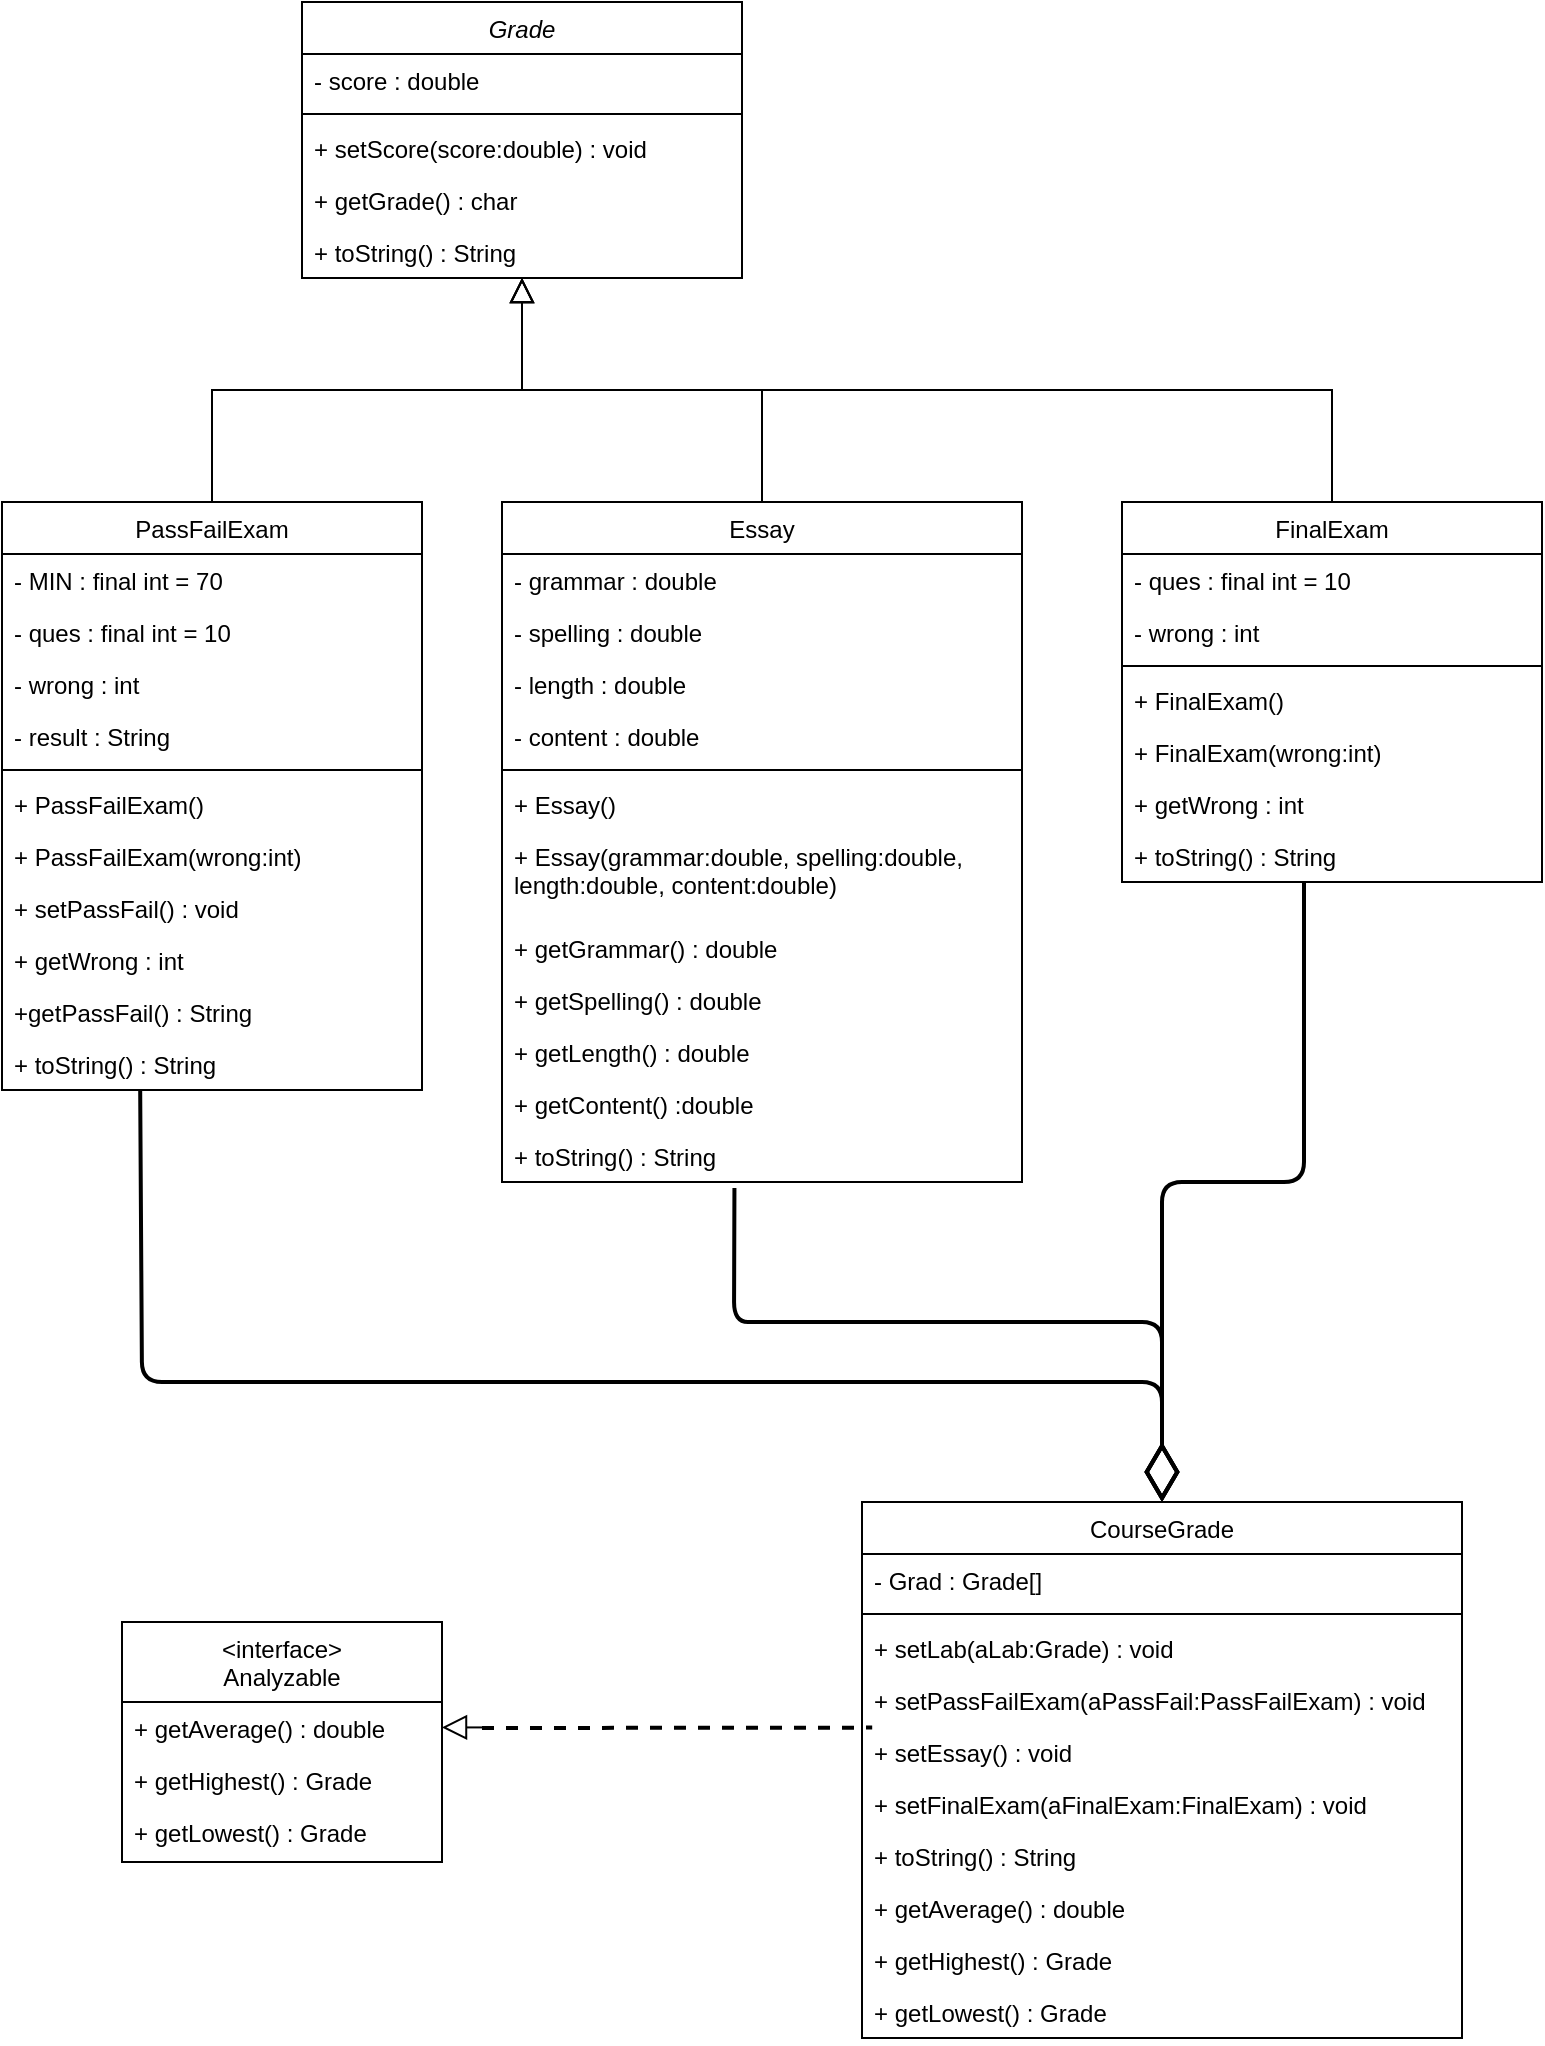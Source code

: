 <mxfile version="13.10.4" type="github">
  <diagram id="C5RBs43oDa-KdzZeNtuy" name="Page-1">
    <mxGraphModel dx="1038" dy="556" grid="1" gridSize="10" guides="1" tooltips="1" connect="1" arrows="1" fold="1" page="1" pageScale="1" pageWidth="827" pageHeight="1169" math="0" shadow="0">
      <root>
        <mxCell id="WIyWlLk6GJQsqaUBKTNV-0" />
        <mxCell id="WIyWlLk6GJQsqaUBKTNV-1" parent="WIyWlLk6GJQsqaUBKTNV-0" />
        <mxCell id="zkfFHV4jXpPFQw0GAbJ--0" value="Grade" style="swimlane;fontStyle=2;align=center;verticalAlign=top;childLayout=stackLayout;horizontal=1;startSize=26;horizontalStack=0;resizeParent=1;resizeLast=0;collapsible=1;marginBottom=0;rounded=0;shadow=0;strokeWidth=1;" parent="WIyWlLk6GJQsqaUBKTNV-1" vertex="1">
          <mxGeometry x="160" y="120" width="220" height="138" as="geometry">
            <mxRectangle x="230" y="140" width="160" height="26" as="alternateBounds" />
          </mxGeometry>
        </mxCell>
        <mxCell id="zkfFHV4jXpPFQw0GAbJ--1" value="- score : double" style="text;align=left;verticalAlign=top;spacingLeft=4;spacingRight=4;overflow=hidden;rotatable=0;points=[[0,0.5],[1,0.5]];portConstraint=eastwest;" parent="zkfFHV4jXpPFQw0GAbJ--0" vertex="1">
          <mxGeometry y="26" width="220" height="26" as="geometry" />
        </mxCell>
        <mxCell id="zkfFHV4jXpPFQw0GAbJ--4" value="" style="line;html=1;strokeWidth=1;align=left;verticalAlign=middle;spacingTop=-1;spacingLeft=3;spacingRight=3;rotatable=0;labelPosition=right;points=[];portConstraint=eastwest;" parent="zkfFHV4jXpPFQw0GAbJ--0" vertex="1">
          <mxGeometry y="52" width="220" height="8" as="geometry" />
        </mxCell>
        <mxCell id="zkfFHV4jXpPFQw0GAbJ--5" value="+ setScore(score:double) : void" style="text;align=left;verticalAlign=top;spacingLeft=4;spacingRight=4;overflow=hidden;rotatable=0;points=[[0,0.5],[1,0.5]];portConstraint=eastwest;" parent="zkfFHV4jXpPFQw0GAbJ--0" vertex="1">
          <mxGeometry y="60" width="220" height="26" as="geometry" />
        </mxCell>
        <mxCell id="3OuWSHBQy6UNHetllWMa-1" value="+ getGrade() : char" style="text;align=left;verticalAlign=top;spacingLeft=4;spacingRight=4;overflow=hidden;rotatable=0;points=[[0,0.5],[1,0.5]];portConstraint=eastwest;" parent="zkfFHV4jXpPFQw0GAbJ--0" vertex="1">
          <mxGeometry y="86" width="220" height="26" as="geometry" />
        </mxCell>
        <mxCell id="3OuWSHBQy6UNHetllWMa-2" value="+ toString() : String" style="text;align=left;verticalAlign=top;spacingLeft=4;spacingRight=4;overflow=hidden;rotatable=0;points=[[0,0.5],[1,0.5]];portConstraint=eastwest;" parent="zkfFHV4jXpPFQw0GAbJ--0" vertex="1">
          <mxGeometry y="112" width="220" height="26" as="geometry" />
        </mxCell>
        <mxCell id="zkfFHV4jXpPFQw0GAbJ--6" value="PassFailExam" style="swimlane;fontStyle=0;align=center;verticalAlign=top;childLayout=stackLayout;horizontal=1;startSize=26;horizontalStack=0;resizeParent=1;resizeLast=0;collapsible=1;marginBottom=0;rounded=0;shadow=0;strokeWidth=1;" parent="WIyWlLk6GJQsqaUBKTNV-1" vertex="1">
          <mxGeometry x="10" y="370" width="210" height="294" as="geometry">
            <mxRectangle x="130" y="380" width="160" height="26" as="alternateBounds" />
          </mxGeometry>
        </mxCell>
        <mxCell id="zkfFHV4jXpPFQw0GAbJ--7" value="- MIN : final int = 70" style="text;align=left;verticalAlign=top;spacingLeft=4;spacingRight=4;overflow=hidden;rotatable=0;points=[[0,0.5],[1,0.5]];portConstraint=eastwest;" parent="zkfFHV4jXpPFQw0GAbJ--6" vertex="1">
          <mxGeometry y="26" width="210" height="26" as="geometry" />
        </mxCell>
        <mxCell id="zkfFHV4jXpPFQw0GAbJ--8" value="- ques : final int = 10" style="text;align=left;verticalAlign=top;spacingLeft=4;spacingRight=4;overflow=hidden;rotatable=0;points=[[0,0.5],[1,0.5]];portConstraint=eastwest;rounded=0;shadow=0;html=0;" parent="zkfFHV4jXpPFQw0GAbJ--6" vertex="1">
          <mxGeometry y="52" width="210" height="26" as="geometry" />
        </mxCell>
        <mxCell id="3OuWSHBQy6UNHetllWMa-3" value="- wrong : int" style="text;align=left;verticalAlign=top;spacingLeft=4;spacingRight=4;overflow=hidden;rotatable=0;points=[[0,0.5],[1,0.5]];portConstraint=eastwest;" parent="zkfFHV4jXpPFQw0GAbJ--6" vertex="1">
          <mxGeometry y="78" width="210" height="26" as="geometry" />
        </mxCell>
        <mxCell id="3OuWSHBQy6UNHetllWMa-4" value="- result : String" style="text;align=left;verticalAlign=top;spacingLeft=4;spacingRight=4;overflow=hidden;rotatable=0;points=[[0,0.5],[1,0.5]];portConstraint=eastwest;rounded=0;shadow=0;html=0;" parent="zkfFHV4jXpPFQw0GAbJ--6" vertex="1">
          <mxGeometry y="104" width="210" height="26" as="geometry" />
        </mxCell>
        <mxCell id="zkfFHV4jXpPFQw0GAbJ--9" value="" style="line;html=1;strokeWidth=1;align=left;verticalAlign=middle;spacingTop=-1;spacingLeft=3;spacingRight=3;rotatable=0;labelPosition=right;points=[];portConstraint=eastwest;" parent="zkfFHV4jXpPFQw0GAbJ--6" vertex="1">
          <mxGeometry y="130" width="210" height="8" as="geometry" />
        </mxCell>
        <mxCell id="zkfFHV4jXpPFQw0GAbJ--11" value="+ PassFailExam()" style="text;align=left;verticalAlign=top;spacingLeft=4;spacingRight=4;overflow=hidden;rotatable=0;points=[[0,0.5],[1,0.5]];portConstraint=eastwest;" parent="zkfFHV4jXpPFQw0GAbJ--6" vertex="1">
          <mxGeometry y="138" width="210" height="26" as="geometry" />
        </mxCell>
        <mxCell id="3OuWSHBQy6UNHetllWMa-5" value="+ PassFailExam(wrong:int) " style="text;align=left;verticalAlign=top;spacingLeft=4;spacingRight=4;overflow=hidden;rotatable=0;points=[[0,0.5],[1,0.5]];portConstraint=eastwest;" parent="zkfFHV4jXpPFQw0GAbJ--6" vertex="1">
          <mxGeometry y="164" width="210" height="26" as="geometry" />
        </mxCell>
        <mxCell id="3OuWSHBQy6UNHetllWMa-6" value="+ setPassFail() : void" style="text;align=left;verticalAlign=top;spacingLeft=4;spacingRight=4;overflow=hidden;rotatable=0;points=[[0,0.5],[1,0.5]];portConstraint=eastwest;" parent="zkfFHV4jXpPFQw0GAbJ--6" vertex="1">
          <mxGeometry y="190" width="210" height="26" as="geometry" />
        </mxCell>
        <mxCell id="3OuWSHBQy6UNHetllWMa-7" value="+ getWrong : int" style="text;align=left;verticalAlign=top;spacingLeft=4;spacingRight=4;overflow=hidden;rotatable=0;points=[[0,0.5],[1,0.5]];portConstraint=eastwest;" parent="zkfFHV4jXpPFQw0GAbJ--6" vertex="1">
          <mxGeometry y="216" width="210" height="26" as="geometry" />
        </mxCell>
        <mxCell id="3OuWSHBQy6UNHetllWMa-8" value="+getPassFail() : String" style="text;align=left;verticalAlign=top;spacingLeft=4;spacingRight=4;overflow=hidden;rotatable=0;points=[[0,0.5],[1,0.5]];portConstraint=eastwest;" parent="zkfFHV4jXpPFQw0GAbJ--6" vertex="1">
          <mxGeometry y="242" width="210" height="26" as="geometry" />
        </mxCell>
        <mxCell id="3OuWSHBQy6UNHetllWMa-9" value="+ toString() : String" style="text;align=left;verticalAlign=top;spacingLeft=4;spacingRight=4;overflow=hidden;rotatable=0;points=[[0,0.5],[1,0.5]];portConstraint=eastwest;" parent="zkfFHV4jXpPFQw0GAbJ--6" vertex="1">
          <mxGeometry y="268" width="210" height="26" as="geometry" />
        </mxCell>
        <mxCell id="zkfFHV4jXpPFQw0GAbJ--12" value="" style="endArrow=block;endSize=10;endFill=0;shadow=0;strokeWidth=1;rounded=0;edgeStyle=elbowEdgeStyle;elbow=vertical;" parent="WIyWlLk6GJQsqaUBKTNV-1" source="zkfFHV4jXpPFQw0GAbJ--6" target="zkfFHV4jXpPFQw0GAbJ--0" edge="1">
          <mxGeometry width="160" relative="1" as="geometry">
            <mxPoint x="200" y="203" as="sourcePoint" />
            <mxPoint x="200" y="203" as="targetPoint" />
          </mxGeometry>
        </mxCell>
        <mxCell id="zkfFHV4jXpPFQw0GAbJ--13" value="Essay" style="swimlane;fontStyle=0;align=center;verticalAlign=top;childLayout=stackLayout;horizontal=1;startSize=26;horizontalStack=0;resizeParent=1;resizeLast=0;collapsible=1;marginBottom=0;rounded=0;shadow=0;strokeWidth=1;" parent="WIyWlLk6GJQsqaUBKTNV-1" vertex="1">
          <mxGeometry x="260" y="370" width="260" height="340" as="geometry">
            <mxRectangle x="340" y="380" width="170" height="26" as="alternateBounds" />
          </mxGeometry>
        </mxCell>
        <mxCell id="zkfFHV4jXpPFQw0GAbJ--14" value="- grammar : double" style="text;align=left;verticalAlign=top;spacingLeft=4;spacingRight=4;overflow=hidden;rotatable=0;points=[[0,0.5],[1,0.5]];portConstraint=eastwest;" parent="zkfFHV4jXpPFQw0GAbJ--13" vertex="1">
          <mxGeometry y="26" width="260" height="26" as="geometry" />
        </mxCell>
        <mxCell id="3OuWSHBQy6UNHetllWMa-10" value="- spelling : double" style="text;align=left;verticalAlign=top;spacingLeft=4;spacingRight=4;overflow=hidden;rotatable=0;points=[[0,0.5],[1,0.5]];portConstraint=eastwest;" parent="zkfFHV4jXpPFQw0GAbJ--13" vertex="1">
          <mxGeometry y="52" width="260" height="26" as="geometry" />
        </mxCell>
        <mxCell id="3OuWSHBQy6UNHetllWMa-11" value="- length : double" style="text;align=left;verticalAlign=top;spacingLeft=4;spacingRight=4;overflow=hidden;rotatable=0;points=[[0,0.5],[1,0.5]];portConstraint=eastwest;" parent="zkfFHV4jXpPFQw0GAbJ--13" vertex="1">
          <mxGeometry y="78" width="260" height="26" as="geometry" />
        </mxCell>
        <mxCell id="3OuWSHBQy6UNHetllWMa-12" value="- content : double" style="text;align=left;verticalAlign=top;spacingLeft=4;spacingRight=4;overflow=hidden;rotatable=0;points=[[0,0.5],[1,0.5]];portConstraint=eastwest;" parent="zkfFHV4jXpPFQw0GAbJ--13" vertex="1">
          <mxGeometry y="104" width="260" height="26" as="geometry" />
        </mxCell>
        <mxCell id="zkfFHV4jXpPFQw0GAbJ--15" value="" style="line;html=1;strokeWidth=1;align=left;verticalAlign=middle;spacingTop=-1;spacingLeft=3;spacingRight=3;rotatable=0;labelPosition=right;points=[];portConstraint=eastwest;" parent="zkfFHV4jXpPFQw0GAbJ--13" vertex="1">
          <mxGeometry y="130" width="260" height="8" as="geometry" />
        </mxCell>
        <mxCell id="3OuWSHBQy6UNHetllWMa-13" value="+ Essay() " style="text;align=left;verticalAlign=top;spacingLeft=4;spacingRight=4;overflow=hidden;rotatable=0;points=[[0,0.5],[1,0.5]];portConstraint=eastwest;" parent="zkfFHV4jXpPFQw0GAbJ--13" vertex="1">
          <mxGeometry y="138" width="260" height="26" as="geometry" />
        </mxCell>
        <mxCell id="3OuWSHBQy6UNHetllWMa-14" value="+ Essay(grammar:double, spelling:double,&#xa;length:double, content:double) " style="text;align=left;verticalAlign=top;spacingLeft=4;spacingRight=4;overflow=hidden;rotatable=0;points=[[0,0.5],[1,0.5]];portConstraint=eastwest;" parent="zkfFHV4jXpPFQw0GAbJ--13" vertex="1">
          <mxGeometry y="164" width="260" height="46" as="geometry" />
        </mxCell>
        <mxCell id="3OuWSHBQy6UNHetllWMa-16" value="+ getGrammar() : double" style="text;align=left;verticalAlign=top;spacingLeft=4;spacingRight=4;overflow=hidden;rotatable=0;points=[[0,0.5],[1,0.5]];portConstraint=eastwest;" parent="zkfFHV4jXpPFQw0GAbJ--13" vertex="1">
          <mxGeometry y="210" width="260" height="26" as="geometry" />
        </mxCell>
        <mxCell id="3OuWSHBQy6UNHetllWMa-17" value="+ getSpelling() : double" style="text;align=left;verticalAlign=top;spacingLeft=4;spacingRight=4;overflow=hidden;rotatable=0;points=[[0,0.5],[1,0.5]];portConstraint=eastwest;" parent="zkfFHV4jXpPFQw0GAbJ--13" vertex="1">
          <mxGeometry y="236" width="260" height="26" as="geometry" />
        </mxCell>
        <mxCell id="3OuWSHBQy6UNHetllWMa-18" value="+ getLength() : double" style="text;align=left;verticalAlign=top;spacingLeft=4;spacingRight=4;overflow=hidden;rotatable=0;points=[[0,0.5],[1,0.5]];portConstraint=eastwest;" parent="zkfFHV4jXpPFQw0GAbJ--13" vertex="1">
          <mxGeometry y="262" width="260" height="26" as="geometry" />
        </mxCell>
        <mxCell id="3OuWSHBQy6UNHetllWMa-19" value="+ getContent() :double" style="text;align=left;verticalAlign=top;spacingLeft=4;spacingRight=4;overflow=hidden;rotatable=0;points=[[0,0.5],[1,0.5]];portConstraint=eastwest;" parent="zkfFHV4jXpPFQw0GAbJ--13" vertex="1">
          <mxGeometry y="288" width="260" height="26" as="geometry" />
        </mxCell>
        <mxCell id="3OuWSHBQy6UNHetllWMa-20" value="+ toString() : String" style="text;align=left;verticalAlign=top;spacingLeft=4;spacingRight=4;overflow=hidden;rotatable=0;points=[[0,0.5],[1,0.5]];portConstraint=eastwest;" parent="zkfFHV4jXpPFQw0GAbJ--13" vertex="1">
          <mxGeometry y="314" width="260" height="26" as="geometry" />
        </mxCell>
        <mxCell id="zkfFHV4jXpPFQw0GAbJ--16" value="" style="endArrow=block;endSize=10;endFill=0;shadow=0;strokeWidth=1;rounded=0;edgeStyle=elbowEdgeStyle;elbow=vertical;" parent="WIyWlLk6GJQsqaUBKTNV-1" source="zkfFHV4jXpPFQw0GAbJ--13" target="zkfFHV4jXpPFQw0GAbJ--0" edge="1">
          <mxGeometry width="160" relative="1" as="geometry">
            <mxPoint x="210" y="373" as="sourcePoint" />
            <mxPoint x="310" y="271" as="targetPoint" />
          </mxGeometry>
        </mxCell>
        <mxCell id="zkfFHV4jXpPFQw0GAbJ--17" value="&lt;interface&gt;&#xa;Analyzable" style="swimlane;fontStyle=0;align=center;verticalAlign=top;childLayout=stackLayout;horizontal=1;startSize=40;horizontalStack=0;resizeParent=1;resizeLast=0;collapsible=1;marginBottom=0;rounded=0;shadow=0;strokeWidth=1;" parent="WIyWlLk6GJQsqaUBKTNV-1" vertex="1">
          <mxGeometry x="70" y="930" width="160" height="120" as="geometry">
            <mxRectangle x="550" y="140" width="160" height="26" as="alternateBounds" />
          </mxGeometry>
        </mxCell>
        <mxCell id="zkfFHV4jXpPFQw0GAbJ--22" value="+ getAverage() : double" style="text;align=left;verticalAlign=top;spacingLeft=4;spacingRight=4;overflow=hidden;rotatable=0;points=[[0,0.5],[1,0.5]];portConstraint=eastwest;rounded=0;shadow=0;html=0;" parent="zkfFHV4jXpPFQw0GAbJ--17" vertex="1">
          <mxGeometry y="40" width="160" height="26" as="geometry" />
        </mxCell>
        <mxCell id="zkfFHV4jXpPFQw0GAbJ--24" value="+ getHighest() : Grade" style="text;align=left;verticalAlign=top;spacingLeft=4;spacingRight=4;overflow=hidden;rotatable=0;points=[[0,0.5],[1,0.5]];portConstraint=eastwest;" parent="zkfFHV4jXpPFQw0GAbJ--17" vertex="1">
          <mxGeometry y="66" width="160" height="26" as="geometry" />
        </mxCell>
        <mxCell id="zkfFHV4jXpPFQw0GAbJ--25" value="+ getLowest() : Grade" style="text;align=left;verticalAlign=top;spacingLeft=4;spacingRight=4;overflow=hidden;rotatable=0;points=[[0,0.5],[1,0.5]];portConstraint=eastwest;" parent="zkfFHV4jXpPFQw0GAbJ--17" vertex="1">
          <mxGeometry y="92" width="160" height="26" as="geometry" />
        </mxCell>
        <mxCell id="3OuWSHBQy6UNHetllWMa-21" value="FinalExam" style="swimlane;fontStyle=0;align=center;verticalAlign=top;childLayout=stackLayout;horizontal=1;startSize=26;horizontalStack=0;resizeParent=1;resizeLast=0;collapsible=1;marginBottom=0;rounded=0;shadow=0;strokeWidth=1;" parent="WIyWlLk6GJQsqaUBKTNV-1" vertex="1">
          <mxGeometry x="570" y="370" width="210" height="190" as="geometry">
            <mxRectangle x="130" y="380" width="160" height="26" as="alternateBounds" />
          </mxGeometry>
        </mxCell>
        <mxCell id="3OuWSHBQy6UNHetllWMa-24" value="- ques : final int = 10" style="text;align=left;verticalAlign=top;spacingLeft=4;spacingRight=4;overflow=hidden;rotatable=0;points=[[0,0.5],[1,0.5]];portConstraint=eastwest;rounded=0;shadow=0;html=0;" parent="3OuWSHBQy6UNHetllWMa-21" vertex="1">
          <mxGeometry y="26" width="210" height="26" as="geometry" />
        </mxCell>
        <mxCell id="3OuWSHBQy6UNHetllWMa-23" value="- wrong : int" style="text;align=left;verticalAlign=top;spacingLeft=4;spacingRight=4;overflow=hidden;rotatable=0;points=[[0,0.5],[1,0.5]];portConstraint=eastwest;" parent="3OuWSHBQy6UNHetllWMa-21" vertex="1">
          <mxGeometry y="52" width="210" height="26" as="geometry" />
        </mxCell>
        <mxCell id="3OuWSHBQy6UNHetllWMa-26" value="" style="line;html=1;strokeWidth=1;align=left;verticalAlign=middle;spacingTop=-1;spacingLeft=3;spacingRight=3;rotatable=0;labelPosition=right;points=[];portConstraint=eastwest;" parent="3OuWSHBQy6UNHetllWMa-21" vertex="1">
          <mxGeometry y="78" width="210" height="8" as="geometry" />
        </mxCell>
        <mxCell id="3OuWSHBQy6UNHetllWMa-27" value="+ FinalExam() " style="text;align=left;verticalAlign=top;spacingLeft=4;spacingRight=4;overflow=hidden;rotatable=0;points=[[0,0.5],[1,0.5]];portConstraint=eastwest;" parent="3OuWSHBQy6UNHetllWMa-21" vertex="1">
          <mxGeometry y="86" width="210" height="26" as="geometry" />
        </mxCell>
        <mxCell id="3OuWSHBQy6UNHetllWMa-28" value="+ FinalExam(wrong:int) " style="text;align=left;verticalAlign=top;spacingLeft=4;spacingRight=4;overflow=hidden;rotatable=0;points=[[0,0.5],[1,0.5]];portConstraint=eastwest;" parent="3OuWSHBQy6UNHetllWMa-21" vertex="1">
          <mxGeometry y="112" width="210" height="26" as="geometry" />
        </mxCell>
        <mxCell id="3OuWSHBQy6UNHetllWMa-30" value="+ getWrong : int" style="text;align=left;verticalAlign=top;spacingLeft=4;spacingRight=4;overflow=hidden;rotatable=0;points=[[0,0.5],[1,0.5]];portConstraint=eastwest;" parent="3OuWSHBQy6UNHetllWMa-21" vertex="1">
          <mxGeometry y="138" width="210" height="26" as="geometry" />
        </mxCell>
        <mxCell id="3OuWSHBQy6UNHetllWMa-32" value="+ toString() : String" style="text;align=left;verticalAlign=top;spacingLeft=4;spacingRight=4;overflow=hidden;rotatable=0;points=[[0,0.5],[1,0.5]];portConstraint=eastwest;" parent="3OuWSHBQy6UNHetllWMa-21" vertex="1">
          <mxGeometry y="164" width="210" height="26" as="geometry" />
        </mxCell>
        <mxCell id="3OuWSHBQy6UNHetllWMa-35" value="" style="endArrow=block;endSize=10;endFill=0;shadow=0;strokeWidth=1;rounded=0;edgeStyle=elbowEdgeStyle;elbow=vertical;exitX=0.5;exitY=0;exitDx=0;exitDy=0;" parent="WIyWlLk6GJQsqaUBKTNV-1" source="3OuWSHBQy6UNHetllWMa-21" target="3OuWSHBQy6UNHetllWMa-2" edge="1">
          <mxGeometry width="160" relative="1" as="geometry">
            <mxPoint x="400" y="380" as="sourcePoint" />
            <mxPoint x="280" y="268" as="targetPoint" />
          </mxGeometry>
        </mxCell>
        <mxCell id="3OuWSHBQy6UNHetllWMa-36" value="CourseGrade" style="swimlane;fontStyle=0;align=center;verticalAlign=top;childLayout=stackLayout;horizontal=1;startSize=26;horizontalStack=0;resizeParent=1;resizeLast=0;collapsible=1;marginBottom=0;rounded=0;shadow=0;strokeWidth=1;" parent="WIyWlLk6GJQsqaUBKTNV-1" vertex="1">
          <mxGeometry x="440" y="870" width="300" height="268" as="geometry">
            <mxRectangle x="130" y="380" width="160" height="26" as="alternateBounds" />
          </mxGeometry>
        </mxCell>
        <mxCell id="3OuWSHBQy6UNHetllWMa-37" value="- Grad : Grade[]" style="text;align=left;verticalAlign=top;spacingLeft=4;spacingRight=4;overflow=hidden;rotatable=0;points=[[0,0.5],[1,0.5]];portConstraint=eastwest;" parent="3OuWSHBQy6UNHetllWMa-36" vertex="1">
          <mxGeometry y="26" width="300" height="26" as="geometry" />
        </mxCell>
        <mxCell id="3OuWSHBQy6UNHetllWMa-41" value="" style="line;html=1;strokeWidth=1;align=left;verticalAlign=middle;spacingTop=-1;spacingLeft=3;spacingRight=3;rotatable=0;labelPosition=right;points=[];portConstraint=eastwest;" parent="3OuWSHBQy6UNHetllWMa-36" vertex="1">
          <mxGeometry y="52" width="300" height="8" as="geometry" />
        </mxCell>
        <mxCell id="3OuWSHBQy6UNHetllWMa-48" value="+ setLab(aLab:Grade) : void" style="text;align=left;verticalAlign=top;spacingLeft=4;spacingRight=4;overflow=hidden;rotatable=0;points=[[0,0.5],[1,0.5]];portConstraint=eastwest;" parent="3OuWSHBQy6UNHetllWMa-36" vertex="1">
          <mxGeometry y="60" width="300" height="26" as="geometry" />
        </mxCell>
        <mxCell id="3OuWSHBQy6UNHetllWMa-42" value="+ setPassFailExam(aPassFail:PassFailExam) : void" style="text;align=left;verticalAlign=top;spacingLeft=4;spacingRight=4;overflow=hidden;rotatable=0;points=[[0,0.5],[1,0.5]];portConstraint=eastwest;" parent="3OuWSHBQy6UNHetllWMa-36" vertex="1">
          <mxGeometry y="86" width="300" height="26" as="geometry" />
        </mxCell>
        <mxCell id="3OuWSHBQy6UNHetllWMa-43" value="+ setEssay() : void" style="text;align=left;verticalAlign=top;spacingLeft=4;spacingRight=4;overflow=hidden;rotatable=0;points=[[0,0.5],[1,0.5]];portConstraint=eastwest;" parent="3OuWSHBQy6UNHetllWMa-36" vertex="1">
          <mxGeometry y="112" width="300" height="26" as="geometry" />
        </mxCell>
        <mxCell id="3OuWSHBQy6UNHetllWMa-44" value="+ setFinalExam(aFinalExam:FinalExam) : void" style="text;align=left;verticalAlign=top;spacingLeft=4;spacingRight=4;overflow=hidden;rotatable=0;points=[[0,0.5],[1,0.5]];portConstraint=eastwest;" parent="3OuWSHBQy6UNHetllWMa-36" vertex="1">
          <mxGeometry y="138" width="300" height="26" as="geometry" />
        </mxCell>
        <mxCell id="3OuWSHBQy6UNHetllWMa-45" value="+ toString() : String" style="text;align=left;verticalAlign=top;spacingLeft=4;spacingRight=4;overflow=hidden;rotatable=0;points=[[0,0.5],[1,0.5]];portConstraint=eastwest;" parent="3OuWSHBQy6UNHetllWMa-36" vertex="1">
          <mxGeometry y="164" width="300" height="26" as="geometry" />
        </mxCell>
        <mxCell id="3OuWSHBQy6UNHetllWMa-46" value="+ getAverage() : double" style="text;align=left;verticalAlign=top;spacingLeft=4;spacingRight=4;overflow=hidden;rotatable=0;points=[[0,0.5],[1,0.5]];portConstraint=eastwest;" parent="3OuWSHBQy6UNHetllWMa-36" vertex="1">
          <mxGeometry y="190" width="300" height="26" as="geometry" />
        </mxCell>
        <mxCell id="3OuWSHBQy6UNHetllWMa-47" value="+ getHighest() : Grade" style="text;align=left;verticalAlign=top;spacingLeft=4;spacingRight=4;overflow=hidden;rotatable=0;points=[[0,0.5],[1,0.5]];portConstraint=eastwest;" parent="3OuWSHBQy6UNHetllWMa-36" vertex="1">
          <mxGeometry y="216" width="300" height="26" as="geometry" />
        </mxCell>
        <mxCell id="3OuWSHBQy6UNHetllWMa-49" value="+ getLowest() : Grade" style="text;align=left;verticalAlign=top;spacingLeft=4;spacingRight=4;overflow=hidden;rotatable=0;points=[[0,0.5],[1,0.5]];portConstraint=eastwest;" parent="3OuWSHBQy6UNHetllWMa-36" vertex="1">
          <mxGeometry y="242" width="300" height="26" as="geometry" />
        </mxCell>
        <mxCell id="3OuWSHBQy6UNHetllWMa-50" value="" style="endArrow=none;dashed=1;html=1;entryX=0.017;entryY=0.031;entryDx=0;entryDy=0;entryPerimeter=0;strokeWidth=2;" parent="WIyWlLk6GJQsqaUBKTNV-1" target="3OuWSHBQy6UNHetllWMa-43" edge="1">
          <mxGeometry width="50" height="50" relative="1" as="geometry">
            <mxPoint x="250" y="983" as="sourcePoint" />
            <mxPoint x="500" y="790" as="targetPoint" />
          </mxGeometry>
        </mxCell>
        <mxCell id="3OuWSHBQy6UNHetllWMa-51" value="" style="endArrow=block;endSize=10;endFill=0;shadow=0;strokeWidth=1;rounded=0;edgeStyle=elbowEdgeStyle;elbow=vertical;" parent="WIyWlLk6GJQsqaUBKTNV-1" edge="1">
          <mxGeometry width="160" relative="1" as="geometry">
            <mxPoint x="250" y="982.71" as="sourcePoint" />
            <mxPoint x="230" y="982.71" as="targetPoint" />
            <Array as="points">
              <mxPoint x="250" y="982.71" />
            </Array>
          </mxGeometry>
        </mxCell>
        <mxCell id="3OuWSHBQy6UNHetllWMa-54" value="" style="endArrow=diamondThin;endFill=0;endSize=24;html=1;strokeWidth=2;entryX=0.5;entryY=0;entryDx=0;entryDy=0;" parent="WIyWlLk6GJQsqaUBKTNV-1" target="3OuWSHBQy6UNHetllWMa-36" edge="1">
          <mxGeometry width="160" relative="1" as="geometry">
            <mxPoint x="661" y="560" as="sourcePoint" />
            <mxPoint x="560" y="770" as="targetPoint" />
            <Array as="points">
              <mxPoint x="661" y="710" />
              <mxPoint x="590" y="710" />
            </Array>
          </mxGeometry>
        </mxCell>
        <mxCell id="3OuWSHBQy6UNHetllWMa-55" value="" style="endArrow=diamondThin;endFill=0;endSize=24;html=1;strokeWidth=2;exitX=0.447;exitY=1.115;exitDx=0;exitDy=0;exitPerimeter=0;" parent="WIyWlLk6GJQsqaUBKTNV-1" source="3OuWSHBQy6UNHetllWMa-20" edge="1">
          <mxGeometry width="160" relative="1" as="geometry">
            <mxPoint x="671" y="570" as="sourcePoint" />
            <mxPoint x="590" y="870" as="targetPoint" />
            <Array as="points">
              <mxPoint x="376" y="780" />
              <mxPoint x="390" y="780" />
              <mxPoint x="590" y="780" />
            </Array>
          </mxGeometry>
        </mxCell>
        <mxCell id="3OuWSHBQy6UNHetllWMa-56" value="" style="endArrow=diamondThin;endFill=0;endSize=24;html=1;strokeWidth=2;exitX=0.329;exitY=0.981;exitDx=0;exitDy=0;exitPerimeter=0;" parent="WIyWlLk6GJQsqaUBKTNV-1" source="3OuWSHBQy6UNHetllWMa-9" edge="1">
          <mxGeometry width="160" relative="1" as="geometry">
            <mxPoint x="80" y="670" as="sourcePoint" />
            <mxPoint x="590" y="870" as="targetPoint" />
            <Array as="points">
              <mxPoint x="80" y="810" />
              <mxPoint x="386" y="810" />
              <mxPoint x="590" y="810" />
            </Array>
          </mxGeometry>
        </mxCell>
      </root>
    </mxGraphModel>
  </diagram>
</mxfile>
